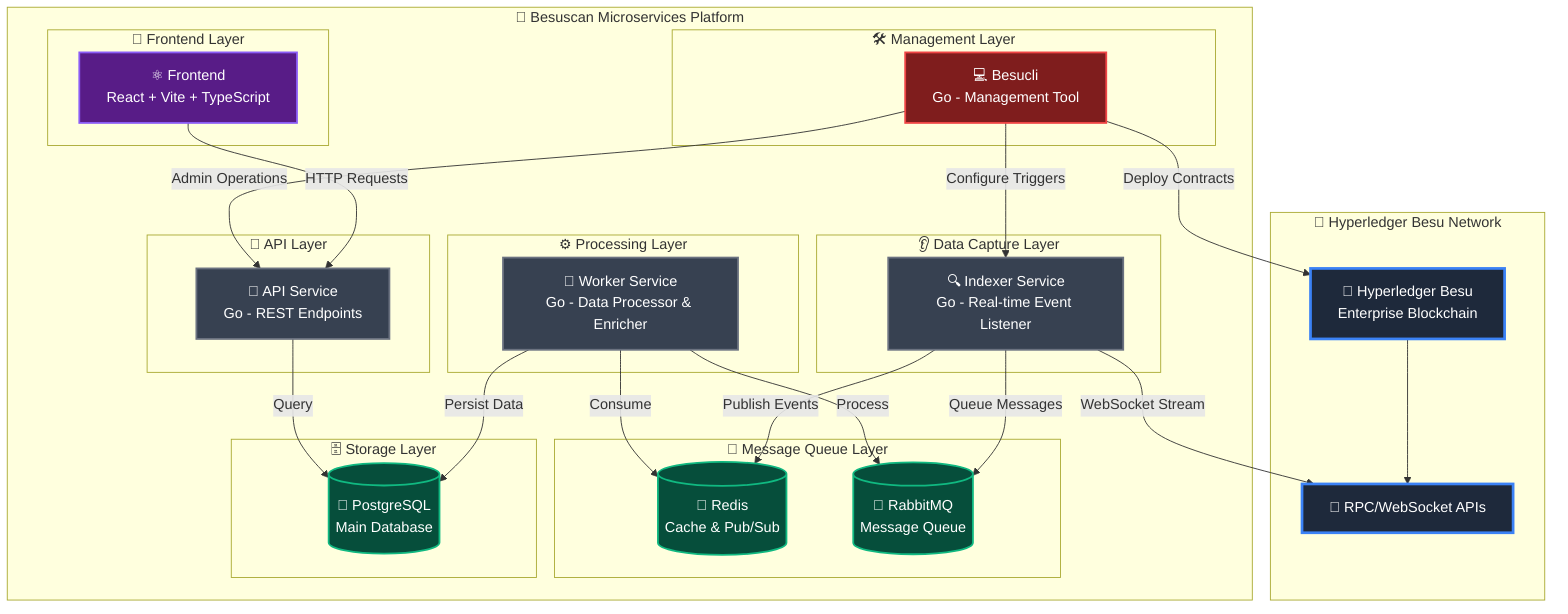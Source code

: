 graph TB
    subgraph "🔗 Hyperledger Besu Network"
        BESU[🏢 Hyperledger Besu<br/>Enterprise Blockchain]
        RPC[🔌 RPC/WebSocket APIs]
        BESU --> RPC
    end

    subgraph "🚀 Besuscan Microservices Platform"
        subgraph "👂 Data Capture Layer"
            INDEXER[🔍 Indexer Service<br/>Go - Real-time Event Listener]
            INDEXER --> |WebSocket Stream| RPC
        end

        subgraph "📨 Message Queue Layer"
            REDIS[(💾 Redis<br/>Cache & Pub/Sub)]
            RABBITMQ[(🐰 RabbitMQ<br/>Message Queue)]
            INDEXER --> |Publish Events| REDIS
            INDEXER --> |Queue Messages| RABBITMQ
        end

        subgraph "⚙️ Processing Layer"
            WORKER[🔧 Worker Service<br/>Go - Data Processor & Enricher]
            WORKER --> |Consume| REDIS
            WORKER --> |Process| RABBITMQ
        end

        subgraph "🗄️ Storage Layer"
            POSTGRES[(🐘 PostgreSQL<br/>Main Database)]
            WORKER --> |Persist Data| POSTGRES
        end

        subgraph "🔌 API Layer"
            API[📡 API Service<br/>Go - REST Endpoints]
            API --> |Query| POSTGRES
        end

        subgraph "🎨 Frontend Layer"
            FRONTEND[⚛️ Frontend<br/>React + Vite + TypeScript]
            FRONTEND --> |HTTP Requests| API
        end

        subgraph "🛠️ Management Layer"
            CLI[💻 Besucli<br/>Go - Management Tool]
            CLI --> |Deploy Contracts| BESU
            CLI --> |Configure Triggers| INDEXER
            CLI --> |Admin Operations| API
        end
    end

    classDef blockchain fill:#1e293b,stroke:#3b82f6,stroke-width:3px,color:#ffffff
    classDef microservice fill:#374151,stroke:#6b7280,stroke-width:2px,color:#ffffff
    classDef storage fill:#064e3b,stroke:#10b981,stroke-width:2px,color:#ffffff
    classDef frontend fill:#581c87,stroke:#8b5cf6,stroke-width:2px,color:#ffffff
    classDef infrastructure fill:#92400e,stroke:#f59e0b,stroke-width:2px,color:#ffffff
    classDef management fill:#7f1d1d,stroke:#ef4444,stroke-width:2px,color:#ffffff

    class BESU,RPC blockchain
    class INDEXER,WORKER,API microservice
    class REDIS,RABBITMQ,POSTGRES storage
    class FRONTEND frontend
    class DOCKER,K8S,MONITORING infrastructure
    class CLI management